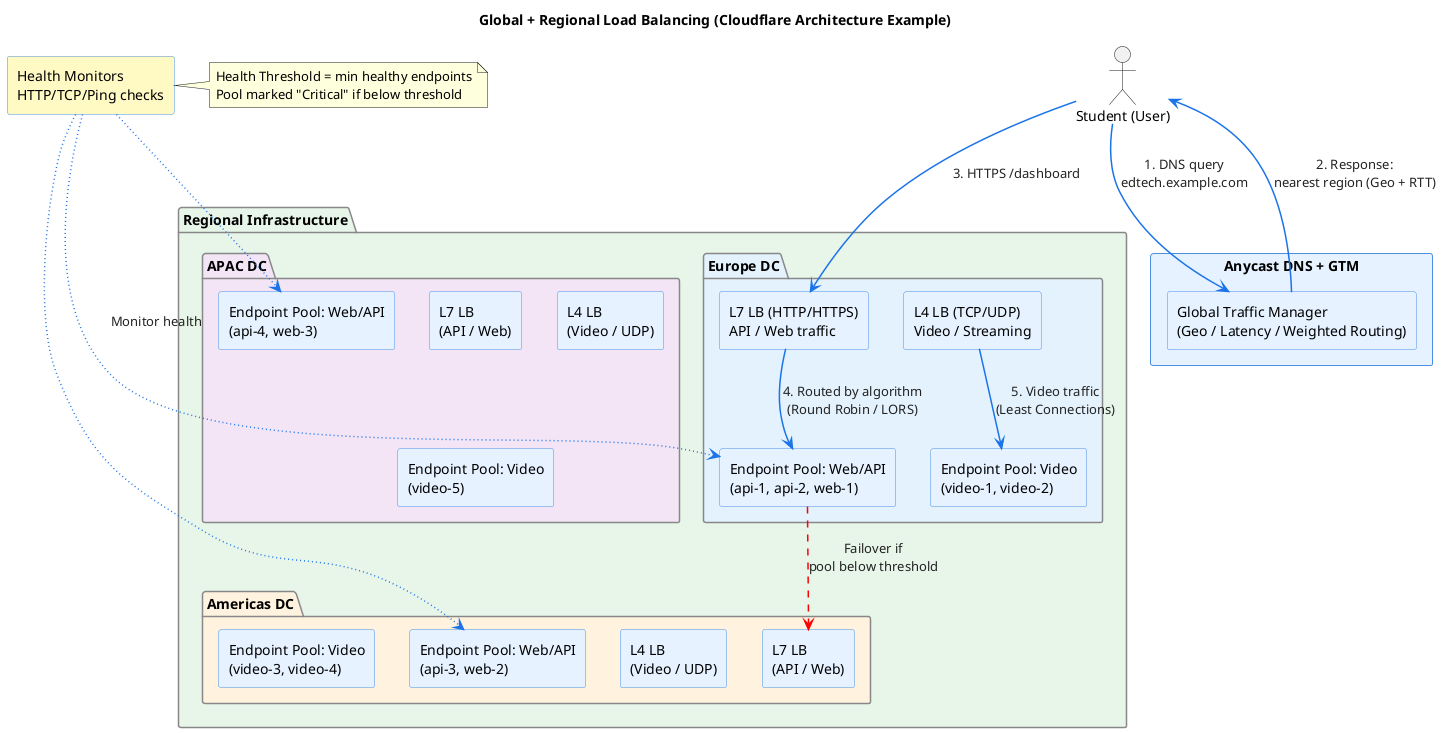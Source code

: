 @startuml
title Global + Regional Load Balancing (Cloudflare Architecture Example)

skinparam backgroundColor #ffffff
skinparam componentStyle rectangle
skinparam shadowing false

skinparam package {
  BorderColor #888888
  BackgroundColor #f8f8f8
  FontColor #000000
}

skinparam rectangle {
  BackgroundColor #e6f2ff
  BorderColor #4a90e2
  FontColor #000000
}

skinparam arrow {
  Color #1a73e8
  FontColor #222222
  Thickness 1.5
}

actor "Student (User)" as Student

rectangle "Anycast DNS + GTM" as GTM {
  rectangle "Global Traffic Manager\n(Geo / Latency / Weighted Routing)" as GTM_LB
}

package "Regional Infrastructure" #e8f5e9 {
  package "Europe DC" #e3f2fd {
    rectangle "L7 LB (HTTP/HTTPS)\nAPI / Web traffic" as EU_L7
    rectangle "L4 LB (TCP/UDP)\nVideo / Streaming" as EU_L4
    rectangle "Endpoint Pool: Web/API\n(api-1, api-2, web-1)" as EU_WEB
    rectangle "Endpoint Pool: Video\n(video-1, video-2)" as EU_VIDEO
  }

  package "Americas DC" #fff3e0 {
    rectangle "L7 LB\n(API / Web)" as US_L7
    rectangle "L4 LB\n(Video / UDP)" as US_L4
    rectangle "Endpoint Pool: Web/API\n(api-3, web-2)" as US_WEB
    rectangle "Endpoint Pool: Video\n(video-3, video-4)" as US_VIDEO
  }

  package "APAC DC" #f3e5f5 {
    rectangle "L7 LB\n(API / Web)" as AP_L7
    rectangle "L4 LB\n(Video / UDP)" as AP_L4
    rectangle "Endpoint Pool: Web/API\n(api-4, web-3)" as AP_WEB
    rectangle "Endpoint Pool: Video\n(video-5)" as AP_VIDEO
  }
}

rectangle "Health Monitors\nHTTP/TCP/Ping checks" as HM #fff9c4

Student --> GTM_LB : 1. DNS query\nedtech.example.com
GTM_LB --> Student : 2. Response:\nnearest region (Geo + RTT)
Student --> EU_L7 : 3. HTTPS /dashboard
EU_L7 --> EU_WEB : 4. Routed by algorithm\n(Round Robin / LORS)
EU_L4 --> EU_VIDEO : 5. Video traffic\n(Least Connections)

HM -[dotted]-> EU_WEB : Monitor health
HM -[dotted]-> US_WEB
HM -[dotted]-> AP_WEB

EU_WEB -[#red,dashed]-> US_L7 : Failover if\npool below threshold
note right of HM
  Health Threshold = min healthy endpoints
  Pool marked "Critical" if below threshold
end note

@enduml